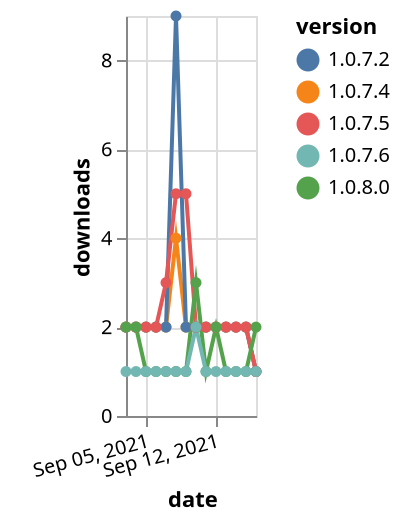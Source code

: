 {"$schema": "https://vega.github.io/schema/vega-lite/v5.json", "description": "A simple bar chart with embedded data.", "data": {"values": [{"date": "2021-09-03", "total": 3473, "delta": 2, "version": "1.0.7.4"}, {"date": "2021-09-04", "total": 3475, "delta": 2, "version": "1.0.7.4"}, {"date": "2021-09-05", "total": 3477, "delta": 2, "version": "1.0.7.4"}, {"date": "2021-09-06", "total": 3479, "delta": 2, "version": "1.0.7.4"}, {"date": "2021-09-07", "total": 3481, "delta": 2, "version": "1.0.7.4"}, {"date": "2021-09-08", "total": 3485, "delta": 4, "version": "1.0.7.4"}, {"date": "2021-09-09", "total": 3487, "delta": 2, "version": "1.0.7.4"}, {"date": "2021-09-10", "total": 3489, "delta": 2, "version": "1.0.7.4"}, {"date": "2021-09-11", "total": 3491, "delta": 2, "version": "1.0.7.4"}, {"date": "2021-09-12", "total": 3493, "delta": 2, "version": "1.0.7.4"}, {"date": "2021-09-13", "total": 3495, "delta": 2, "version": "1.0.7.4"}, {"date": "2021-09-14", "total": 3497, "delta": 2, "version": "1.0.7.4"}, {"date": "2021-09-15", "total": 3499, "delta": 2, "version": "1.0.7.4"}, {"date": "2021-09-16", "total": 3500, "delta": 1, "version": "1.0.7.4"}, {"date": "2021-09-03", "total": 4801, "delta": 2, "version": "1.0.7.2"}, {"date": "2021-09-04", "total": 4803, "delta": 2, "version": "1.0.7.2"}, {"date": "2021-09-05", "total": 4805, "delta": 2, "version": "1.0.7.2"}, {"date": "2021-09-06", "total": 4807, "delta": 2, "version": "1.0.7.2"}, {"date": "2021-09-07", "total": 4809, "delta": 2, "version": "1.0.7.2"}, {"date": "2021-09-08", "total": 4818, "delta": 9, "version": "1.0.7.2"}, {"date": "2021-09-09", "total": 4820, "delta": 2, "version": "1.0.7.2"}, {"date": "2021-09-10", "total": 4822, "delta": 2, "version": "1.0.7.2"}, {"date": "2021-09-11", "total": 4824, "delta": 2, "version": "1.0.7.2"}, {"date": "2021-09-12", "total": 4826, "delta": 2, "version": "1.0.7.2"}, {"date": "2021-09-13", "total": 4828, "delta": 2, "version": "1.0.7.2"}, {"date": "2021-09-14", "total": 4830, "delta": 2, "version": "1.0.7.2"}, {"date": "2021-09-15", "total": 4832, "delta": 2, "version": "1.0.7.2"}, {"date": "2021-09-16", "total": 4833, "delta": 1, "version": "1.0.7.2"}, {"date": "2021-09-03", "total": 3247, "delta": 2, "version": "1.0.7.5"}, {"date": "2021-09-04", "total": 3249, "delta": 2, "version": "1.0.7.5"}, {"date": "2021-09-05", "total": 3251, "delta": 2, "version": "1.0.7.5"}, {"date": "2021-09-06", "total": 3253, "delta": 2, "version": "1.0.7.5"}, {"date": "2021-09-07", "total": 3256, "delta": 3, "version": "1.0.7.5"}, {"date": "2021-09-08", "total": 3261, "delta": 5, "version": "1.0.7.5"}, {"date": "2021-09-09", "total": 3266, "delta": 5, "version": "1.0.7.5"}, {"date": "2021-09-10", "total": 3268, "delta": 2, "version": "1.0.7.5"}, {"date": "2021-09-11", "total": 3270, "delta": 2, "version": "1.0.7.5"}, {"date": "2021-09-12", "total": 3272, "delta": 2, "version": "1.0.7.5"}, {"date": "2021-09-13", "total": 3274, "delta": 2, "version": "1.0.7.5"}, {"date": "2021-09-14", "total": 3276, "delta": 2, "version": "1.0.7.5"}, {"date": "2021-09-15", "total": 3278, "delta": 2, "version": "1.0.7.5"}, {"date": "2021-09-16", "total": 3279, "delta": 1, "version": "1.0.7.5"}, {"date": "2021-09-03", "total": 189, "delta": 2, "version": "1.0.8.0"}, {"date": "2021-09-04", "total": 191, "delta": 2, "version": "1.0.8.0"}, {"date": "2021-09-05", "total": 192, "delta": 1, "version": "1.0.8.0"}, {"date": "2021-09-06", "total": 193, "delta": 1, "version": "1.0.8.0"}, {"date": "2021-09-07", "total": 194, "delta": 1, "version": "1.0.8.0"}, {"date": "2021-09-08", "total": 195, "delta": 1, "version": "1.0.8.0"}, {"date": "2021-09-09", "total": 196, "delta": 1, "version": "1.0.8.0"}, {"date": "2021-09-10", "total": 199, "delta": 3, "version": "1.0.8.0"}, {"date": "2021-09-11", "total": 200, "delta": 1, "version": "1.0.8.0"}, {"date": "2021-09-12", "total": 202, "delta": 2, "version": "1.0.8.0"}, {"date": "2021-09-13", "total": 203, "delta": 1, "version": "1.0.8.0"}, {"date": "2021-09-14", "total": 204, "delta": 1, "version": "1.0.8.0"}, {"date": "2021-09-15", "total": 205, "delta": 1, "version": "1.0.8.0"}, {"date": "2021-09-16", "total": 207, "delta": 2, "version": "1.0.8.0"}, {"date": "2021-09-03", "total": 184, "delta": 1, "version": "1.0.7.6"}, {"date": "2021-09-04", "total": 185, "delta": 1, "version": "1.0.7.6"}, {"date": "2021-09-05", "total": 186, "delta": 1, "version": "1.0.7.6"}, {"date": "2021-09-06", "total": 187, "delta": 1, "version": "1.0.7.6"}, {"date": "2021-09-07", "total": 188, "delta": 1, "version": "1.0.7.6"}, {"date": "2021-09-08", "total": 189, "delta": 1, "version": "1.0.7.6"}, {"date": "2021-09-09", "total": 190, "delta": 1, "version": "1.0.7.6"}, {"date": "2021-09-10", "total": 192, "delta": 2, "version": "1.0.7.6"}, {"date": "2021-09-11", "total": 193, "delta": 1, "version": "1.0.7.6"}, {"date": "2021-09-12", "total": 194, "delta": 1, "version": "1.0.7.6"}, {"date": "2021-09-13", "total": 195, "delta": 1, "version": "1.0.7.6"}, {"date": "2021-09-14", "total": 196, "delta": 1, "version": "1.0.7.6"}, {"date": "2021-09-15", "total": 197, "delta": 1, "version": "1.0.7.6"}, {"date": "2021-09-16", "total": 198, "delta": 1, "version": "1.0.7.6"}]}, "width": "container", "mark": {"type": "line", "point": {"filled": true}}, "encoding": {"x": {"field": "date", "type": "temporal", "timeUnit": "yearmonthdate", "title": "date", "axis": {"labelAngle": -15}}, "y": {"field": "delta", "type": "quantitative", "title": "downloads"}, "color": {"field": "version", "type": "nominal"}, "tooltip": {"field": "delta"}}}